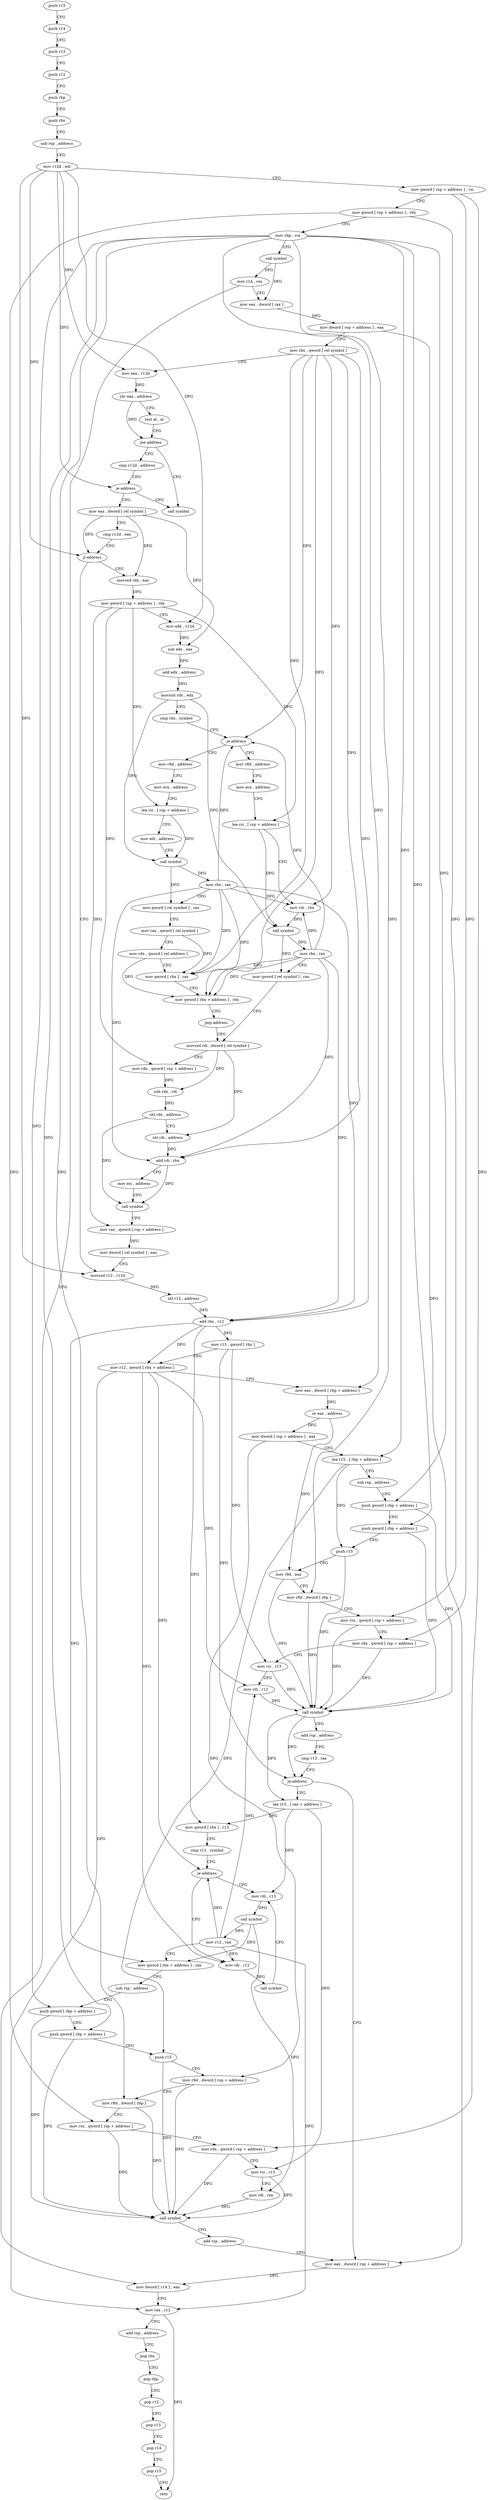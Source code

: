 digraph "func" {
"4316185" [label = "push r15" ]
"4316187" [label = "push r14" ]
"4316189" [label = "push r13" ]
"4316191" [label = "push r12" ]
"4316193" [label = "push rbp" ]
"4316194" [label = "push rbx" ]
"4316195" [label = "sub rsp , address" ]
"4316199" [label = "mov r12d , edi" ]
"4316202" [label = "mov qword [ rsp + address ] , rsi" ]
"4316207" [label = "mov qword [ rsp + address ] , rdx" ]
"4316212" [label = "mov rbp , rcx" ]
"4316215" [label = "call symbol" ]
"4316220" [label = "mov r14 , rax" ]
"4316223" [label = "mov eax , dword [ rax ]" ]
"4316225" [label = "mov dword [ rsp + address ] , eax" ]
"4316229" [label = "mov rbx , qword [ rel symbol ]" ]
"4316236" [label = "mov eax , r12d" ]
"4316239" [label = "shr eax , address" ]
"4316242" [label = "test al , al" ]
"4316244" [label = "jne address" ]
"4316577" [label = "call symbol" ]
"4316250" [label = "cmp r12d , address" ]
"4316257" [label = "je address" ]
"4316263" [label = "mov eax , dword [ rel symbol ]" ]
"4316269" [label = "cmp r12d , eax" ]
"4316272" [label = "jl address" ]
"4316387" [label = "movsxd r12 , r12d" ]
"4316274" [label = "movsxd rdx , eax" ]
"4316390" [label = "shl r12 , address" ]
"4316394" [label = "add rbx , r12" ]
"4316397" [label = "mov r13 , qword [ rbx ]" ]
"4316400" [label = "mov r12 , qword [ rbx + address ]" ]
"4316404" [label = "mov eax , dword [ rbp + address ]" ]
"4316407" [label = "or eax , address" ]
"4316410" [label = "mov dword [ rsp + address ] , eax" ]
"4316414" [label = "lea r15 , [ rbp + address ]" ]
"4316418" [label = "sub rsp , address" ]
"4316422" [label = "push qword [ rbp + address ]" ]
"4316425" [label = "push qword [ rbp + address ]" ]
"4316428" [label = "push r15" ]
"4316430" [label = "mov r9d , eax" ]
"4316433" [label = "mov r8d , dword [ rbp ]" ]
"4316437" [label = "mov rcx , qword [ rsp + address ]" ]
"4316442" [label = "mov rdx , qword [ rsp + address ]" ]
"4316447" [label = "mov rsi , r13" ]
"4316450" [label = "mov rdi , r12" ]
"4316453" [label = "call symbol" ]
"4316458" [label = "add rsp , address" ]
"4316462" [label = "cmp r13 , rax" ]
"4316465" [label = "ja address" ]
"4316552" [label = "mov eax , dword [ rsp + address ]" ]
"4316467" [label = "lea r13 , [ rax + address ]" ]
"4316277" [label = "mov qword [ rsp + address ] , rdx" ]
"4316282" [label = "mov edx , r12d" ]
"4316285" [label = "sub edx , eax" ]
"4316287" [label = "add edx , address" ]
"4316290" [label = "movsxd rdx , edx" ]
"4316293" [label = "cmp rbx , symbol" ]
"4316300" [label = "je address" ]
"4316582" [label = "mov r8d , address" ]
"4316306" [label = "mov r8d , address" ]
"4316556" [label = "mov dword [ r14 ] , eax" ]
"4316559" [label = "mov rax , r12" ]
"4316562" [label = "add rsp , address" ]
"4316566" [label = "pop rbx" ]
"4316567" [label = "pop rbp" ]
"4316568" [label = "pop r12" ]
"4316570" [label = "pop r13" ]
"4316572" [label = "pop r14" ]
"4316574" [label = "pop r15" ]
"4316576" [label = "retn" ]
"4316471" [label = "mov qword [ rbx ] , r13" ]
"4316474" [label = "cmp r12 , symbol" ]
"4316481" [label = "je address" ]
"4316491" [label = "mov rdi , r13" ]
"4316483" [label = "mov rdi , r12" ]
"4316588" [label = "mov ecx , address" ]
"4316593" [label = "lea rsi , [ rsp + address ]" ]
"4316598" [label = "mov edi , address" ]
"4316603" [label = "call symbol" ]
"4316608" [label = "mov rbx , rax" ]
"4316611" [label = "mov qword [ rel symbol ] , rax" ]
"4316618" [label = "mov rax , qword [ rel symbol ]" ]
"4316625" [label = "mov rdx , qword [ rel address ]" ]
"4316632" [label = "mov qword [ rbx ] , rax" ]
"4316635" [label = "mov qword [ rbx + address ] , rdx" ]
"4316639" [label = "jmp address" ]
"4316340" [label = "movsxd rdi , dword [ rel symbol ]" ]
"4316312" [label = "mov ecx , address" ]
"4316317" [label = "lea rsi , [ rsp + address ]" ]
"4316322" [label = "mov rdi , rbx" ]
"4316325" [label = "call symbol" ]
"4316330" [label = "mov rbx , rax" ]
"4316333" [label = "mov qword [ rel symbol ] , rax" ]
"4316494" [label = "call symbol" ]
"4316499" [label = "mov r12 , rax" ]
"4316502" [label = "mov qword [ rbx + address ] , rax" ]
"4316506" [label = "sub rsp , address" ]
"4316510" [label = "push qword [ rbp + address ]" ]
"4316513" [label = "push qword [ rbp + address ]" ]
"4316516" [label = "push r15" ]
"4316518" [label = "mov r9d , dword [ rsp + address ]" ]
"4316523" [label = "mov r8d , dword [ rbp ]" ]
"4316527" [label = "mov rcx , qword [ rsp + address ]" ]
"4316532" [label = "mov rdx , qword [ rsp + address ]" ]
"4316537" [label = "mov rsi , r13" ]
"4316540" [label = "mov rdi , rax" ]
"4316543" [label = "call symbol" ]
"4316548" [label = "add rsp , address" ]
"4316486" [label = "call symbol" ]
"4316347" [label = "mov rdx , qword [ rsp + address ]" ]
"4316352" [label = "sub rdx , rdi" ]
"4316355" [label = "shl rdx , address" ]
"4316359" [label = "shl rdi , address" ]
"4316363" [label = "add rdi , rbx" ]
"4316366" [label = "mov esi , address" ]
"4316371" [label = "call symbol" ]
"4316376" [label = "mov rax , qword [ rsp + address ]" ]
"4316381" [label = "mov dword [ rel symbol ] , eax" ]
"4316185" -> "4316187" [ label = "CFG" ]
"4316187" -> "4316189" [ label = "CFG" ]
"4316189" -> "4316191" [ label = "CFG" ]
"4316191" -> "4316193" [ label = "CFG" ]
"4316193" -> "4316194" [ label = "CFG" ]
"4316194" -> "4316195" [ label = "CFG" ]
"4316195" -> "4316199" [ label = "CFG" ]
"4316199" -> "4316202" [ label = "CFG" ]
"4316199" -> "4316236" [ label = "DFG" ]
"4316199" -> "4316257" [ label = "DFG" ]
"4316199" -> "4316272" [ label = "DFG" ]
"4316199" -> "4316387" [ label = "DFG" ]
"4316199" -> "4316282" [ label = "DFG" ]
"4316202" -> "4316207" [ label = "CFG" ]
"4316202" -> "4316442" [ label = "DFG" ]
"4316202" -> "4316532" [ label = "DFG" ]
"4316207" -> "4316212" [ label = "CFG" ]
"4316207" -> "4316437" [ label = "DFG" ]
"4316207" -> "4316527" [ label = "DFG" ]
"4316212" -> "4316215" [ label = "CFG" ]
"4316212" -> "4316404" [ label = "DFG" ]
"4316212" -> "4316414" [ label = "DFG" ]
"4316212" -> "4316422" [ label = "DFG" ]
"4316212" -> "4316425" [ label = "DFG" ]
"4316212" -> "4316433" [ label = "DFG" ]
"4316212" -> "4316510" [ label = "DFG" ]
"4316212" -> "4316513" [ label = "DFG" ]
"4316212" -> "4316523" [ label = "DFG" ]
"4316215" -> "4316220" [ label = "DFG" ]
"4316215" -> "4316223" [ label = "DFG" ]
"4316220" -> "4316223" [ label = "CFG" ]
"4316220" -> "4316556" [ label = "DFG" ]
"4316223" -> "4316225" [ label = "DFG" ]
"4316225" -> "4316229" [ label = "CFG" ]
"4316225" -> "4316552" [ label = "DFG" ]
"4316229" -> "4316236" [ label = "CFG" ]
"4316229" -> "4316394" [ label = "DFG" ]
"4316229" -> "4316300" [ label = "DFG" ]
"4316229" -> "4316632" [ label = "DFG" ]
"4316229" -> "4316635" [ label = "DFG" ]
"4316229" -> "4316322" [ label = "DFG" ]
"4316229" -> "4316363" [ label = "DFG" ]
"4316236" -> "4316239" [ label = "DFG" ]
"4316239" -> "4316242" [ label = "CFG" ]
"4316239" -> "4316244" [ label = "DFG" ]
"4316242" -> "4316244" [ label = "CFG" ]
"4316244" -> "4316577" [ label = "CFG" ]
"4316244" -> "4316250" [ label = "CFG" ]
"4316250" -> "4316257" [ label = "CFG" ]
"4316257" -> "4316577" [ label = "CFG" ]
"4316257" -> "4316263" [ label = "CFG" ]
"4316263" -> "4316269" [ label = "CFG" ]
"4316263" -> "4316272" [ label = "DFG" ]
"4316263" -> "4316274" [ label = "DFG" ]
"4316263" -> "4316285" [ label = "DFG" ]
"4316269" -> "4316272" [ label = "CFG" ]
"4316272" -> "4316387" [ label = "CFG" ]
"4316272" -> "4316274" [ label = "CFG" ]
"4316387" -> "4316390" [ label = "DFG" ]
"4316274" -> "4316277" [ label = "DFG" ]
"4316390" -> "4316394" [ label = "DFG" ]
"4316394" -> "4316397" [ label = "DFG" ]
"4316394" -> "4316400" [ label = "DFG" ]
"4316394" -> "4316471" [ label = "DFG" ]
"4316394" -> "4316502" [ label = "DFG" ]
"4316397" -> "4316400" [ label = "CFG" ]
"4316397" -> "4316447" [ label = "DFG" ]
"4316397" -> "4316465" [ label = "DFG" ]
"4316400" -> "4316404" [ label = "CFG" ]
"4316400" -> "4316450" [ label = "DFG" ]
"4316400" -> "4316559" [ label = "DFG" ]
"4316400" -> "4316481" [ label = "DFG" ]
"4316400" -> "4316483" [ label = "DFG" ]
"4316404" -> "4316407" [ label = "DFG" ]
"4316407" -> "4316410" [ label = "DFG" ]
"4316407" -> "4316430" [ label = "DFG" ]
"4316410" -> "4316414" [ label = "CFG" ]
"4316410" -> "4316518" [ label = "DFG" ]
"4316414" -> "4316418" [ label = "CFG" ]
"4316414" -> "4316428" [ label = "DFG" ]
"4316414" -> "4316516" [ label = "DFG" ]
"4316418" -> "4316422" [ label = "CFG" ]
"4316422" -> "4316425" [ label = "CFG" ]
"4316422" -> "4316453" [ label = "DFG" ]
"4316425" -> "4316428" [ label = "CFG" ]
"4316425" -> "4316453" [ label = "DFG" ]
"4316428" -> "4316430" [ label = "CFG" ]
"4316428" -> "4316453" [ label = "DFG" ]
"4316430" -> "4316433" [ label = "CFG" ]
"4316430" -> "4316453" [ label = "DFG" ]
"4316433" -> "4316437" [ label = "CFG" ]
"4316433" -> "4316453" [ label = "DFG" ]
"4316437" -> "4316442" [ label = "CFG" ]
"4316437" -> "4316453" [ label = "DFG" ]
"4316442" -> "4316447" [ label = "CFG" ]
"4316442" -> "4316453" [ label = "DFG" ]
"4316447" -> "4316450" [ label = "CFG" ]
"4316447" -> "4316453" [ label = "DFG" ]
"4316450" -> "4316453" [ label = "DFG" ]
"4316453" -> "4316458" [ label = "CFG" ]
"4316453" -> "4316465" [ label = "DFG" ]
"4316453" -> "4316467" [ label = "DFG" ]
"4316458" -> "4316462" [ label = "CFG" ]
"4316462" -> "4316465" [ label = "CFG" ]
"4316465" -> "4316552" [ label = "CFG" ]
"4316465" -> "4316467" [ label = "CFG" ]
"4316552" -> "4316556" [ label = "DFG" ]
"4316467" -> "4316471" [ label = "DFG" ]
"4316467" -> "4316491" [ label = "DFG" ]
"4316467" -> "4316537" [ label = "DFG" ]
"4316277" -> "4316282" [ label = "CFG" ]
"4316277" -> "4316347" [ label = "DFG" ]
"4316277" -> "4316376" [ label = "DFG" ]
"4316277" -> "4316593" [ label = "DFG" ]
"4316277" -> "4316317" [ label = "DFG" ]
"4316282" -> "4316285" [ label = "DFG" ]
"4316285" -> "4316287" [ label = "DFG" ]
"4316287" -> "4316290" [ label = "DFG" ]
"4316290" -> "4316293" [ label = "CFG" ]
"4316290" -> "4316603" [ label = "DFG" ]
"4316290" -> "4316325" [ label = "DFG" ]
"4316293" -> "4316300" [ label = "CFG" ]
"4316300" -> "4316582" [ label = "CFG" ]
"4316300" -> "4316306" [ label = "CFG" ]
"4316582" -> "4316588" [ label = "CFG" ]
"4316306" -> "4316312" [ label = "CFG" ]
"4316556" -> "4316559" [ label = "CFG" ]
"4316559" -> "4316562" [ label = "CFG" ]
"4316559" -> "4316576" [ label = "DFG" ]
"4316562" -> "4316566" [ label = "CFG" ]
"4316566" -> "4316567" [ label = "CFG" ]
"4316567" -> "4316568" [ label = "CFG" ]
"4316568" -> "4316570" [ label = "CFG" ]
"4316570" -> "4316572" [ label = "CFG" ]
"4316572" -> "4316574" [ label = "CFG" ]
"4316574" -> "4316576" [ label = "CFG" ]
"4316471" -> "4316474" [ label = "CFG" ]
"4316474" -> "4316481" [ label = "CFG" ]
"4316481" -> "4316491" [ label = "CFG" ]
"4316481" -> "4316483" [ label = "CFG" ]
"4316491" -> "4316494" [ label = "DFG" ]
"4316483" -> "4316486" [ label = "DFG" ]
"4316588" -> "4316593" [ label = "CFG" ]
"4316593" -> "4316598" [ label = "CFG" ]
"4316593" -> "4316603" [ label = "DFG" ]
"4316598" -> "4316603" [ label = "CFG" ]
"4316603" -> "4316608" [ label = "DFG" ]
"4316603" -> "4316611" [ label = "DFG" ]
"4316608" -> "4316611" [ label = "CFG" ]
"4316608" -> "4316300" [ label = "DFG" ]
"4316608" -> "4316394" [ label = "DFG" ]
"4316608" -> "4316632" [ label = "DFG" ]
"4316608" -> "4316635" [ label = "DFG" ]
"4316608" -> "4316322" [ label = "DFG" ]
"4316608" -> "4316363" [ label = "DFG" ]
"4316611" -> "4316618" [ label = "CFG" ]
"4316618" -> "4316625" [ label = "CFG" ]
"4316618" -> "4316632" [ label = "DFG" ]
"4316625" -> "4316632" [ label = "CFG" ]
"4316625" -> "4316635" [ label = "DFG" ]
"4316632" -> "4316635" [ label = "CFG" ]
"4316635" -> "4316639" [ label = "CFG" ]
"4316639" -> "4316340" [ label = "CFG" ]
"4316340" -> "4316347" [ label = "CFG" ]
"4316340" -> "4316352" [ label = "DFG" ]
"4316340" -> "4316359" [ label = "DFG" ]
"4316312" -> "4316317" [ label = "CFG" ]
"4316317" -> "4316322" [ label = "CFG" ]
"4316317" -> "4316325" [ label = "DFG" ]
"4316322" -> "4316325" [ label = "DFG" ]
"4316325" -> "4316330" [ label = "DFG" ]
"4316325" -> "4316333" [ label = "DFG" ]
"4316330" -> "4316333" [ label = "CFG" ]
"4316330" -> "4316300" [ label = "DFG" ]
"4316330" -> "4316322" [ label = "DFG" ]
"4316330" -> "4316394" [ label = "DFG" ]
"4316330" -> "4316632" [ label = "DFG" ]
"4316330" -> "4316635" [ label = "DFG" ]
"4316330" -> "4316363" [ label = "DFG" ]
"4316333" -> "4316340" [ label = "CFG" ]
"4316494" -> "4316499" [ label = "DFG" ]
"4316494" -> "4316502" [ label = "DFG" ]
"4316494" -> "4316540" [ label = "DFG" ]
"4316499" -> "4316502" [ label = "CFG" ]
"4316499" -> "4316450" [ label = "DFG" ]
"4316499" -> "4316559" [ label = "DFG" ]
"4316499" -> "4316481" [ label = "DFG" ]
"4316499" -> "4316483" [ label = "DFG" ]
"4316502" -> "4316506" [ label = "CFG" ]
"4316506" -> "4316510" [ label = "CFG" ]
"4316510" -> "4316513" [ label = "CFG" ]
"4316510" -> "4316543" [ label = "DFG" ]
"4316513" -> "4316516" [ label = "CFG" ]
"4316513" -> "4316543" [ label = "DFG" ]
"4316516" -> "4316518" [ label = "CFG" ]
"4316516" -> "4316543" [ label = "DFG" ]
"4316518" -> "4316523" [ label = "CFG" ]
"4316518" -> "4316543" [ label = "DFG" ]
"4316523" -> "4316527" [ label = "CFG" ]
"4316523" -> "4316543" [ label = "DFG" ]
"4316527" -> "4316532" [ label = "CFG" ]
"4316527" -> "4316543" [ label = "DFG" ]
"4316532" -> "4316537" [ label = "CFG" ]
"4316532" -> "4316543" [ label = "DFG" ]
"4316537" -> "4316540" [ label = "CFG" ]
"4316537" -> "4316543" [ label = "DFG" ]
"4316540" -> "4316543" [ label = "DFG" ]
"4316543" -> "4316548" [ label = "CFG" ]
"4316548" -> "4316552" [ label = "CFG" ]
"4316486" -> "4316491" [ label = "CFG" ]
"4316347" -> "4316352" [ label = "DFG" ]
"4316352" -> "4316355" [ label = "DFG" ]
"4316355" -> "4316359" [ label = "CFG" ]
"4316355" -> "4316371" [ label = "DFG" ]
"4316359" -> "4316363" [ label = "DFG" ]
"4316363" -> "4316366" [ label = "CFG" ]
"4316363" -> "4316371" [ label = "DFG" ]
"4316366" -> "4316371" [ label = "CFG" ]
"4316371" -> "4316376" [ label = "CFG" ]
"4316376" -> "4316381" [ label = "DFG" ]
"4316381" -> "4316387" [ label = "CFG" ]
}
